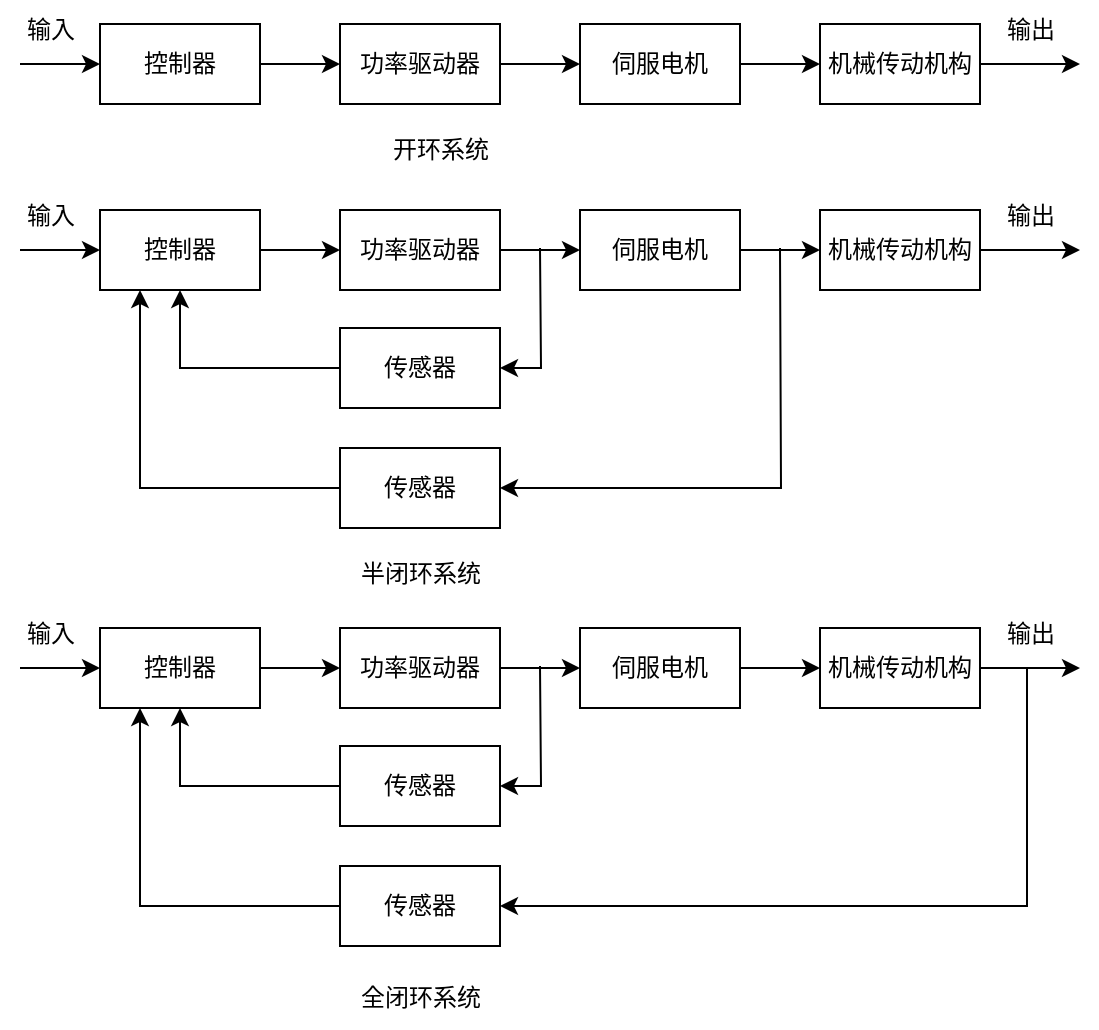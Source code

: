 <mxfile version="25.0.3">
  <diagram name="开环系统" id="ZJvrawN25Bur2aR5RsV7">
    <mxGraphModel dx="954" dy="558" grid="1" gridSize="10" guides="1" tooltips="1" connect="1" arrows="1" fold="1" page="1" pageScale="1" pageWidth="1169" pageHeight="827" math="0" shadow="0">
      <root>
        <mxCell id="0" />
        <mxCell id="1" parent="0" />
        <mxCell id="nBI2YUWVVT5VwTpkTrmj-5" style="edgeStyle=orthogonalEdgeStyle;rounded=0;orthogonalLoop=1;jettySize=auto;html=1;exitX=1;exitY=0.5;exitDx=0;exitDy=0;entryX=0;entryY=0.5;entryDx=0;entryDy=0;" edge="1" parent="1" source="nBI2YUWVVT5VwTpkTrmj-1" target="nBI2YUWVVT5VwTpkTrmj-2">
          <mxGeometry relative="1" as="geometry" />
        </mxCell>
        <mxCell id="nBI2YUWVVT5VwTpkTrmj-10" style="edgeStyle=orthogonalEdgeStyle;rounded=0;orthogonalLoop=1;jettySize=auto;html=1;exitX=0;exitY=0.5;exitDx=0;exitDy=0;endArrow=none;endFill=0;startArrow=classic;startFill=1;" edge="1" parent="1" source="nBI2YUWVVT5VwTpkTrmj-1">
          <mxGeometry relative="1" as="geometry">
            <mxPoint x="200" y="100" as="targetPoint" />
          </mxGeometry>
        </mxCell>
        <mxCell id="nBI2YUWVVT5VwTpkTrmj-1" value="控制器" style="rounded=0;whiteSpace=wrap;html=1;" vertex="1" parent="1">
          <mxGeometry x="240" y="80" width="80" height="40" as="geometry" />
        </mxCell>
        <mxCell id="nBI2YUWVVT5VwTpkTrmj-6" style="edgeStyle=orthogonalEdgeStyle;rounded=0;orthogonalLoop=1;jettySize=auto;html=1;exitX=1;exitY=0.5;exitDx=0;exitDy=0;entryX=0;entryY=0.5;entryDx=0;entryDy=0;" edge="1" parent="1" source="nBI2YUWVVT5VwTpkTrmj-2" target="nBI2YUWVVT5VwTpkTrmj-3">
          <mxGeometry relative="1" as="geometry" />
        </mxCell>
        <mxCell id="nBI2YUWVVT5VwTpkTrmj-2" value="功率驱动器" style="rounded=0;whiteSpace=wrap;html=1;" vertex="1" parent="1">
          <mxGeometry x="360" y="80" width="80" height="40" as="geometry" />
        </mxCell>
        <mxCell id="nBI2YUWVVT5VwTpkTrmj-7" style="edgeStyle=orthogonalEdgeStyle;rounded=0;orthogonalLoop=1;jettySize=auto;html=1;exitX=1;exitY=0.5;exitDx=0;exitDy=0;entryX=0;entryY=0.5;entryDx=0;entryDy=0;" edge="1" parent="1" source="nBI2YUWVVT5VwTpkTrmj-3" target="nBI2YUWVVT5VwTpkTrmj-4">
          <mxGeometry relative="1" as="geometry" />
        </mxCell>
        <mxCell id="nBI2YUWVVT5VwTpkTrmj-3" value="伺服电机" style="rounded=0;whiteSpace=wrap;html=1;" vertex="1" parent="1">
          <mxGeometry x="480" y="80" width="80" height="40" as="geometry" />
        </mxCell>
        <mxCell id="nBI2YUWVVT5VwTpkTrmj-8" style="edgeStyle=orthogonalEdgeStyle;rounded=0;orthogonalLoop=1;jettySize=auto;html=1;exitX=1;exitY=0.5;exitDx=0;exitDy=0;" edge="1" parent="1" source="nBI2YUWVVT5VwTpkTrmj-4">
          <mxGeometry relative="1" as="geometry">
            <mxPoint x="730" y="100" as="targetPoint" />
          </mxGeometry>
        </mxCell>
        <mxCell id="nBI2YUWVVT5VwTpkTrmj-4" value="机械传动机构" style="rounded=0;whiteSpace=wrap;html=1;" vertex="1" parent="1">
          <mxGeometry x="600" y="80" width="80" height="40" as="geometry" />
        </mxCell>
        <mxCell id="nBI2YUWVVT5VwTpkTrmj-9" value="输出" style="text;html=1;align=center;verticalAlign=middle;resizable=0;points=[];autosize=1;strokeColor=none;fillColor=none;" vertex="1" parent="1">
          <mxGeometry x="680" y="68" width="50" height="30" as="geometry" />
        </mxCell>
        <mxCell id="nBI2YUWVVT5VwTpkTrmj-11" value="输入" style="text;html=1;align=center;verticalAlign=middle;resizable=0;points=[];autosize=1;strokeColor=none;fillColor=none;" vertex="1" parent="1">
          <mxGeometry x="190" y="68" width="50" height="30" as="geometry" />
        </mxCell>
        <mxCell id="nBI2YUWVVT5VwTpkTrmj-12" value="开环系统" style="text;html=1;align=center;verticalAlign=middle;resizable=0;points=[];autosize=1;strokeColor=none;fillColor=none;" vertex="1" parent="1">
          <mxGeometry x="375" y="128" width="70" height="30" as="geometry" />
        </mxCell>
        <mxCell id="nBI2YUWVVT5VwTpkTrmj-13" style="edgeStyle=orthogonalEdgeStyle;rounded=0;orthogonalLoop=1;jettySize=auto;html=1;exitX=1;exitY=0.5;exitDx=0;exitDy=0;entryX=0;entryY=0.5;entryDx=0;entryDy=0;" edge="1" parent="1" source="nBI2YUWVVT5VwTpkTrmj-15" target="nBI2YUWVVT5VwTpkTrmj-17">
          <mxGeometry relative="1" as="geometry" />
        </mxCell>
        <mxCell id="nBI2YUWVVT5VwTpkTrmj-14" style="edgeStyle=orthogonalEdgeStyle;rounded=0;orthogonalLoop=1;jettySize=auto;html=1;exitX=0;exitY=0.5;exitDx=0;exitDy=0;endArrow=none;endFill=0;startArrow=classic;startFill=1;" edge="1" parent="1" source="nBI2YUWVVT5VwTpkTrmj-15">
          <mxGeometry relative="1" as="geometry">
            <mxPoint x="200" y="193" as="targetPoint" />
          </mxGeometry>
        </mxCell>
        <mxCell id="nBI2YUWVVT5VwTpkTrmj-15" value="控制器" style="rounded=0;whiteSpace=wrap;html=1;" vertex="1" parent="1">
          <mxGeometry x="240" y="173" width="80" height="40" as="geometry" />
        </mxCell>
        <mxCell id="nBI2YUWVVT5VwTpkTrmj-16" style="edgeStyle=orthogonalEdgeStyle;rounded=0;orthogonalLoop=1;jettySize=auto;html=1;exitX=1;exitY=0.5;exitDx=0;exitDy=0;entryX=0;entryY=0.5;entryDx=0;entryDy=0;" edge="1" parent="1" source="nBI2YUWVVT5VwTpkTrmj-17" target="nBI2YUWVVT5VwTpkTrmj-19">
          <mxGeometry relative="1" as="geometry" />
        </mxCell>
        <mxCell id="nBI2YUWVVT5VwTpkTrmj-17" value="功率驱动器" style="rounded=0;whiteSpace=wrap;html=1;" vertex="1" parent="1">
          <mxGeometry x="360" y="173" width="80" height="40" as="geometry" />
        </mxCell>
        <mxCell id="nBI2YUWVVT5VwTpkTrmj-18" style="edgeStyle=orthogonalEdgeStyle;rounded=0;orthogonalLoop=1;jettySize=auto;html=1;exitX=1;exitY=0.5;exitDx=0;exitDy=0;entryX=0;entryY=0.5;entryDx=0;entryDy=0;" edge="1" parent="1" source="nBI2YUWVVT5VwTpkTrmj-19" target="nBI2YUWVVT5VwTpkTrmj-21">
          <mxGeometry relative="1" as="geometry" />
        </mxCell>
        <mxCell id="nBI2YUWVVT5VwTpkTrmj-19" value="伺服电机" style="rounded=0;whiteSpace=wrap;html=1;" vertex="1" parent="1">
          <mxGeometry x="480" y="173" width="80" height="40" as="geometry" />
        </mxCell>
        <mxCell id="nBI2YUWVVT5VwTpkTrmj-20" style="edgeStyle=orthogonalEdgeStyle;rounded=0;orthogonalLoop=1;jettySize=auto;html=1;exitX=1;exitY=0.5;exitDx=0;exitDy=0;" edge="1" parent="1" source="nBI2YUWVVT5VwTpkTrmj-21">
          <mxGeometry relative="1" as="geometry">
            <mxPoint x="730" y="193" as="targetPoint" />
          </mxGeometry>
        </mxCell>
        <mxCell id="nBI2YUWVVT5VwTpkTrmj-21" value="机械传动机构" style="rounded=0;whiteSpace=wrap;html=1;" vertex="1" parent="1">
          <mxGeometry x="600" y="173" width="80" height="40" as="geometry" />
        </mxCell>
        <mxCell id="nBI2YUWVVT5VwTpkTrmj-22" value="输出" style="text;html=1;align=center;verticalAlign=middle;resizable=0;points=[];autosize=1;strokeColor=none;fillColor=none;" vertex="1" parent="1">
          <mxGeometry x="680" y="161" width="50" height="30" as="geometry" />
        </mxCell>
        <mxCell id="nBI2YUWVVT5VwTpkTrmj-23" value="输入" style="text;html=1;align=center;verticalAlign=middle;resizable=0;points=[];autosize=1;strokeColor=none;fillColor=none;" vertex="1" parent="1">
          <mxGeometry x="190" y="161" width="50" height="30" as="geometry" />
        </mxCell>
        <mxCell id="nBI2YUWVVT5VwTpkTrmj-24" value="半闭环系统" style="text;html=1;align=center;verticalAlign=middle;resizable=0;points=[];autosize=1;strokeColor=none;fillColor=none;" vertex="1" parent="1">
          <mxGeometry x="360" y="340" width="80" height="30" as="geometry" />
        </mxCell>
        <mxCell id="nBI2YUWVVT5VwTpkTrmj-26" style="edgeStyle=orthogonalEdgeStyle;rounded=0;orthogonalLoop=1;jettySize=auto;html=1;exitX=0;exitY=0.5;exitDx=0;exitDy=0;entryX=0.5;entryY=1;entryDx=0;entryDy=0;" edge="1" parent="1" source="nBI2YUWVVT5VwTpkTrmj-25" target="nBI2YUWVVT5VwTpkTrmj-15">
          <mxGeometry relative="1" as="geometry" />
        </mxCell>
        <mxCell id="nBI2YUWVVT5VwTpkTrmj-27" style="edgeStyle=orthogonalEdgeStyle;rounded=0;orthogonalLoop=1;jettySize=auto;html=1;exitX=1;exitY=0.5;exitDx=0;exitDy=0;endArrow=none;endFill=0;startArrow=classic;startFill=1;" edge="1" parent="1" source="nBI2YUWVVT5VwTpkTrmj-25">
          <mxGeometry relative="1" as="geometry">
            <mxPoint x="460" y="192" as="targetPoint" />
          </mxGeometry>
        </mxCell>
        <mxCell id="nBI2YUWVVT5VwTpkTrmj-25" value="传感器" style="rounded=0;whiteSpace=wrap;html=1;" vertex="1" parent="1">
          <mxGeometry x="360" y="232" width="80" height="40" as="geometry" />
        </mxCell>
        <mxCell id="nBI2YUWVVT5VwTpkTrmj-30" style="edgeStyle=orthogonalEdgeStyle;rounded=0;orthogonalLoop=1;jettySize=auto;html=1;exitX=0;exitY=0.5;exitDx=0;exitDy=0;entryX=0.25;entryY=1;entryDx=0;entryDy=0;" edge="1" parent="1" source="nBI2YUWVVT5VwTpkTrmj-28" target="nBI2YUWVVT5VwTpkTrmj-15">
          <mxGeometry relative="1" as="geometry" />
        </mxCell>
        <mxCell id="nBI2YUWVVT5VwTpkTrmj-31" style="edgeStyle=orthogonalEdgeStyle;rounded=0;orthogonalLoop=1;jettySize=auto;html=1;exitX=1;exitY=0.5;exitDx=0;exitDy=0;endArrow=none;endFill=0;startArrow=classic;startFill=1;" edge="1" parent="1" source="nBI2YUWVVT5VwTpkTrmj-28">
          <mxGeometry relative="1" as="geometry">
            <mxPoint x="580" y="192" as="targetPoint" />
          </mxGeometry>
        </mxCell>
        <mxCell id="nBI2YUWVVT5VwTpkTrmj-28" value="传感器" style="rounded=0;whiteSpace=wrap;html=1;" vertex="1" parent="1">
          <mxGeometry x="360" y="292" width="80" height="40" as="geometry" />
        </mxCell>
        <mxCell id="nBI2YUWVVT5VwTpkTrmj-32" style="edgeStyle=orthogonalEdgeStyle;rounded=0;orthogonalLoop=1;jettySize=auto;html=1;exitX=1;exitY=0.5;exitDx=0;exitDy=0;entryX=0;entryY=0.5;entryDx=0;entryDy=0;" edge="1" parent="1" source="nBI2YUWVVT5VwTpkTrmj-34" target="nBI2YUWVVT5VwTpkTrmj-36">
          <mxGeometry relative="1" as="geometry" />
        </mxCell>
        <mxCell id="nBI2YUWVVT5VwTpkTrmj-33" style="edgeStyle=orthogonalEdgeStyle;rounded=0;orthogonalLoop=1;jettySize=auto;html=1;exitX=0;exitY=0.5;exitDx=0;exitDy=0;endArrow=none;endFill=0;startArrow=classic;startFill=1;" edge="1" parent="1" source="nBI2YUWVVT5VwTpkTrmj-34">
          <mxGeometry relative="1" as="geometry">
            <mxPoint x="200" y="402" as="targetPoint" />
          </mxGeometry>
        </mxCell>
        <mxCell id="nBI2YUWVVT5VwTpkTrmj-34" value="控制器" style="rounded=0;whiteSpace=wrap;html=1;" vertex="1" parent="1">
          <mxGeometry x="240" y="382" width="80" height="40" as="geometry" />
        </mxCell>
        <mxCell id="nBI2YUWVVT5VwTpkTrmj-35" style="edgeStyle=orthogonalEdgeStyle;rounded=0;orthogonalLoop=1;jettySize=auto;html=1;exitX=1;exitY=0.5;exitDx=0;exitDy=0;entryX=0;entryY=0.5;entryDx=0;entryDy=0;" edge="1" parent="1" source="nBI2YUWVVT5VwTpkTrmj-36" target="nBI2YUWVVT5VwTpkTrmj-38">
          <mxGeometry relative="1" as="geometry" />
        </mxCell>
        <mxCell id="nBI2YUWVVT5VwTpkTrmj-36" value="功率驱动器" style="rounded=0;whiteSpace=wrap;html=1;" vertex="1" parent="1">
          <mxGeometry x="360" y="382" width="80" height="40" as="geometry" />
        </mxCell>
        <mxCell id="nBI2YUWVVT5VwTpkTrmj-37" style="edgeStyle=orthogonalEdgeStyle;rounded=0;orthogonalLoop=1;jettySize=auto;html=1;exitX=1;exitY=0.5;exitDx=0;exitDy=0;entryX=0;entryY=0.5;entryDx=0;entryDy=0;" edge="1" parent="1" source="nBI2YUWVVT5VwTpkTrmj-38" target="nBI2YUWVVT5VwTpkTrmj-40">
          <mxGeometry relative="1" as="geometry" />
        </mxCell>
        <mxCell id="nBI2YUWVVT5VwTpkTrmj-38" value="伺服电机" style="rounded=0;whiteSpace=wrap;html=1;" vertex="1" parent="1">
          <mxGeometry x="480" y="382" width="80" height="40" as="geometry" />
        </mxCell>
        <mxCell id="nBI2YUWVVT5VwTpkTrmj-39" style="edgeStyle=orthogonalEdgeStyle;rounded=0;orthogonalLoop=1;jettySize=auto;html=1;exitX=1;exitY=0.5;exitDx=0;exitDy=0;" edge="1" parent="1" source="nBI2YUWVVT5VwTpkTrmj-40">
          <mxGeometry relative="1" as="geometry">
            <mxPoint x="730" y="402" as="targetPoint" />
          </mxGeometry>
        </mxCell>
        <mxCell id="nBI2YUWVVT5VwTpkTrmj-40" value="机械传动机构" style="rounded=0;whiteSpace=wrap;html=1;" vertex="1" parent="1">
          <mxGeometry x="600" y="382" width="80" height="40" as="geometry" />
        </mxCell>
        <mxCell id="nBI2YUWVVT5VwTpkTrmj-41" value="输出" style="text;html=1;align=center;verticalAlign=middle;resizable=0;points=[];autosize=1;strokeColor=none;fillColor=none;" vertex="1" parent="1">
          <mxGeometry x="680" y="370" width="50" height="30" as="geometry" />
        </mxCell>
        <mxCell id="nBI2YUWVVT5VwTpkTrmj-42" value="输入" style="text;html=1;align=center;verticalAlign=middle;resizable=0;points=[];autosize=1;strokeColor=none;fillColor=none;" vertex="1" parent="1">
          <mxGeometry x="190" y="370" width="50" height="30" as="geometry" />
        </mxCell>
        <mxCell id="nBI2YUWVVT5VwTpkTrmj-43" value="全闭环系统" style="text;html=1;align=center;verticalAlign=middle;resizable=0;points=[];autosize=1;strokeColor=none;fillColor=none;" vertex="1" parent="1">
          <mxGeometry x="360" y="552" width="80" height="30" as="geometry" />
        </mxCell>
        <mxCell id="nBI2YUWVVT5VwTpkTrmj-44" style="edgeStyle=orthogonalEdgeStyle;rounded=0;orthogonalLoop=1;jettySize=auto;html=1;exitX=0;exitY=0.5;exitDx=0;exitDy=0;entryX=0.5;entryY=1;entryDx=0;entryDy=0;" edge="1" parent="1" source="nBI2YUWVVT5VwTpkTrmj-46" target="nBI2YUWVVT5VwTpkTrmj-34">
          <mxGeometry relative="1" as="geometry" />
        </mxCell>
        <mxCell id="nBI2YUWVVT5VwTpkTrmj-45" style="edgeStyle=orthogonalEdgeStyle;rounded=0;orthogonalLoop=1;jettySize=auto;html=1;exitX=1;exitY=0.5;exitDx=0;exitDy=0;endArrow=none;endFill=0;startArrow=classic;startFill=1;" edge="1" parent="1" source="nBI2YUWVVT5VwTpkTrmj-46">
          <mxGeometry relative="1" as="geometry">
            <mxPoint x="460" y="401" as="targetPoint" />
          </mxGeometry>
        </mxCell>
        <mxCell id="nBI2YUWVVT5VwTpkTrmj-46" value="传感器" style="rounded=0;whiteSpace=wrap;html=1;" vertex="1" parent="1">
          <mxGeometry x="360" y="441" width="80" height="40" as="geometry" />
        </mxCell>
        <mxCell id="nBI2YUWVVT5VwTpkTrmj-47" style="edgeStyle=orthogonalEdgeStyle;rounded=0;orthogonalLoop=1;jettySize=auto;html=1;exitX=0;exitY=0.5;exitDx=0;exitDy=0;entryX=0.25;entryY=1;entryDx=0;entryDy=0;" edge="1" parent="1" source="nBI2YUWVVT5VwTpkTrmj-49" target="nBI2YUWVVT5VwTpkTrmj-34">
          <mxGeometry relative="1" as="geometry" />
        </mxCell>
        <mxCell id="nBI2YUWVVT5VwTpkTrmj-49" value="传感器" style="rounded=0;whiteSpace=wrap;html=1;" vertex="1" parent="1">
          <mxGeometry x="360" y="501" width="80" height="40" as="geometry" />
        </mxCell>
        <mxCell id="nBI2YUWVVT5VwTpkTrmj-50" style="edgeStyle=orthogonalEdgeStyle;rounded=0;orthogonalLoop=1;jettySize=auto;html=1;exitX=1;exitY=0.5;exitDx=0;exitDy=0;entryX=0.47;entryY=1.05;entryDx=0;entryDy=0;entryPerimeter=0;endArrow=none;endFill=0;startArrow=classic;startFill=1;" edge="1" parent="1" source="nBI2YUWVVT5VwTpkTrmj-49" target="nBI2YUWVVT5VwTpkTrmj-41">
          <mxGeometry relative="1" as="geometry" />
        </mxCell>
      </root>
    </mxGraphModel>
  </diagram>
</mxfile>
